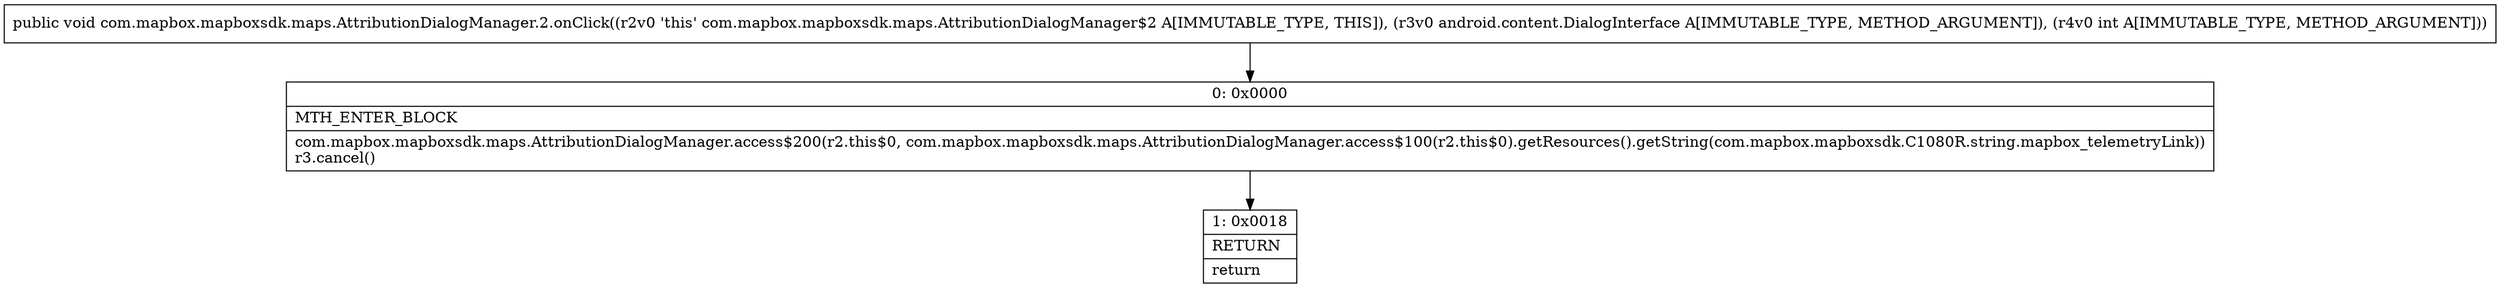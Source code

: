 digraph "CFG forcom.mapbox.mapboxsdk.maps.AttributionDialogManager.2.onClick(Landroid\/content\/DialogInterface;I)V" {
Node_0 [shape=record,label="{0\:\ 0x0000|MTH_ENTER_BLOCK\l|com.mapbox.mapboxsdk.maps.AttributionDialogManager.access$200(r2.this$0, com.mapbox.mapboxsdk.maps.AttributionDialogManager.access$100(r2.this$0).getResources().getString(com.mapbox.mapboxsdk.C1080R.string.mapbox_telemetryLink))\lr3.cancel()\l}"];
Node_1 [shape=record,label="{1\:\ 0x0018|RETURN\l|return\l}"];
MethodNode[shape=record,label="{public void com.mapbox.mapboxsdk.maps.AttributionDialogManager.2.onClick((r2v0 'this' com.mapbox.mapboxsdk.maps.AttributionDialogManager$2 A[IMMUTABLE_TYPE, THIS]), (r3v0 android.content.DialogInterface A[IMMUTABLE_TYPE, METHOD_ARGUMENT]), (r4v0 int A[IMMUTABLE_TYPE, METHOD_ARGUMENT])) }"];
MethodNode -> Node_0;
Node_0 -> Node_1;
}

